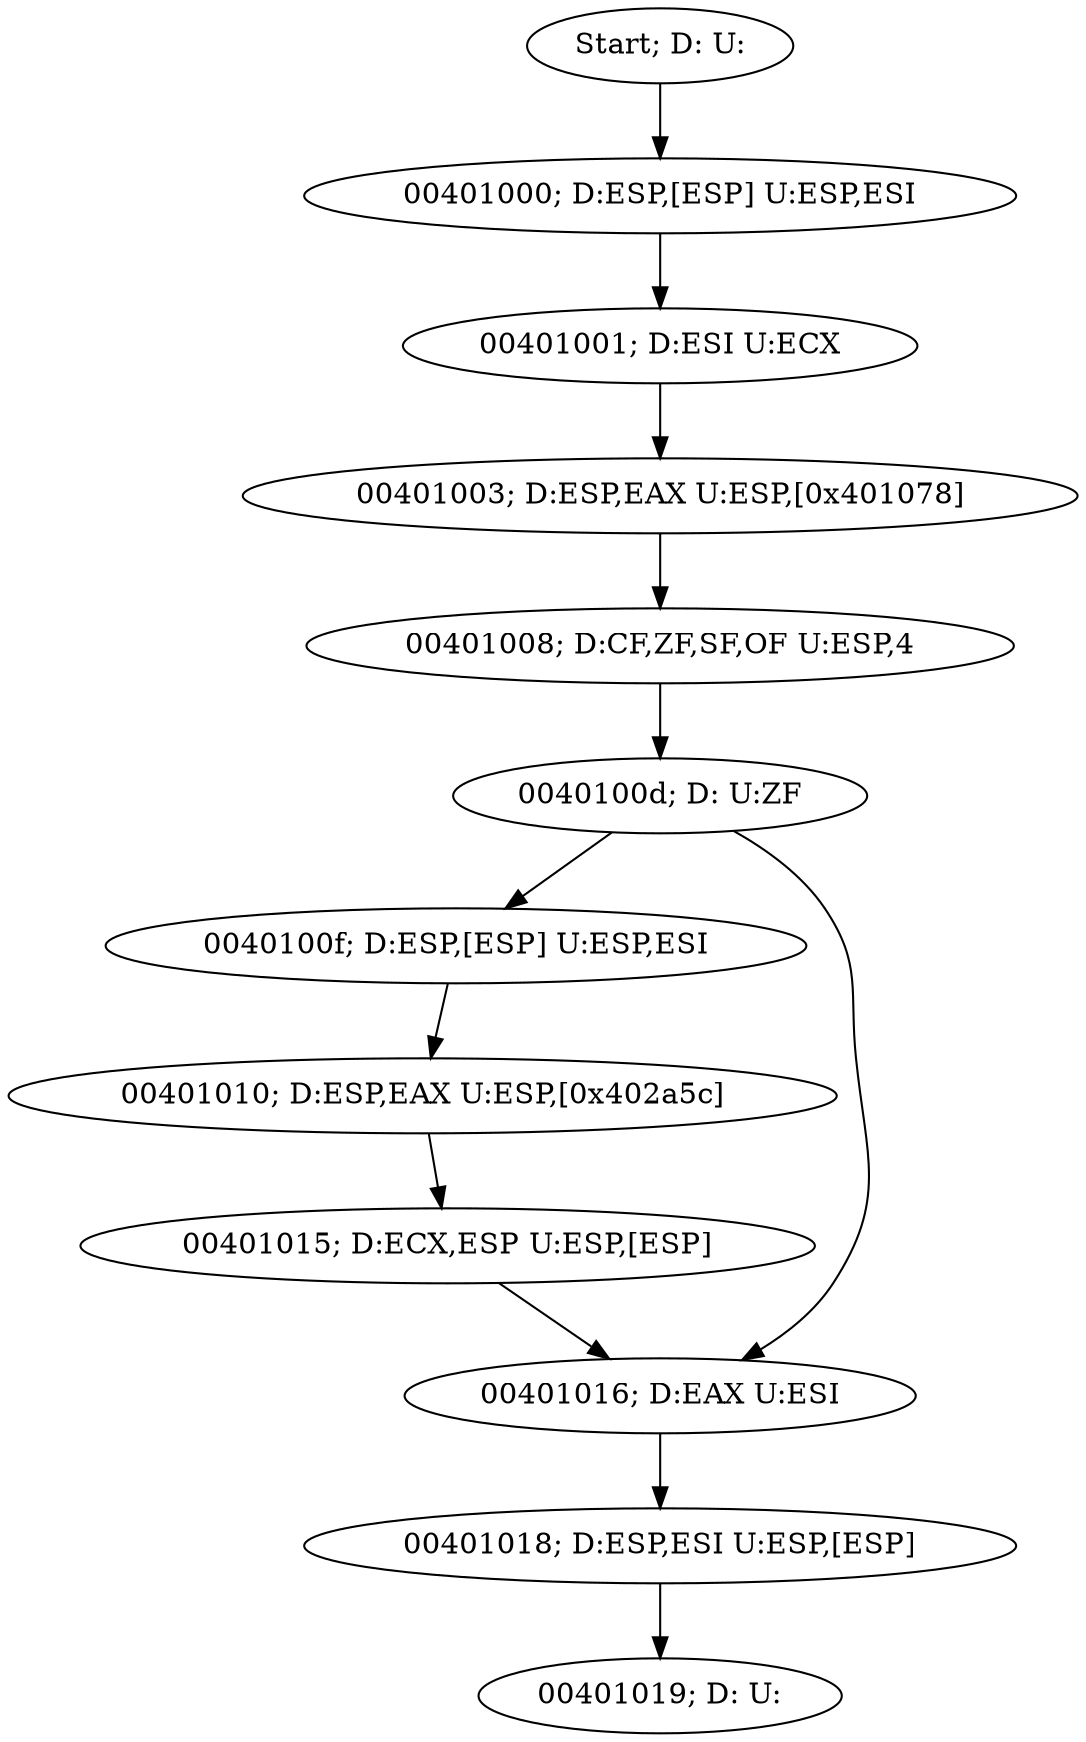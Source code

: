 digraph {
	n0 [label="Start; D: U:"]
	n1 [label="00401000; D:ESP,[ESP] U:ESP,ESI"]
	n2 [label="00401001; D:ESI U:ECX"]
	n3 [label="00401003; D:ESP,EAX U:ESP,[0x401078]"]
	n4 [label="00401008; D:CF,ZF,SF,OF U:ESP,4"]
	n5 [label="0040100d; D: U:ZF"]
	n6 [label="0040100f; D:ESP,[ESP] U:ESP,ESI"]
	n7 [label="00401010; D:ESP,EAX U:ESP,[0x402a5c]"]
	n8 [label="00401015; D:ECX,ESP U:ESP,[ESP]"]
	n9 [label="00401016; D:EAX U:ESI"]
	n10 [label="00401018; D:ESP,ESI U:ESP,[ESP]"]
	n11 [label="00401019; D: U:"]

	n0 -> n1
	n1 -> n2
	n2 -> n3
	n3 -> n4
	n4 -> n5
	n5 -> n6
	n5 -> n9
	n6 -> n7
	n7 -> n8
	n8 -> n9
	n9 -> n10
	n10 -> n11

}